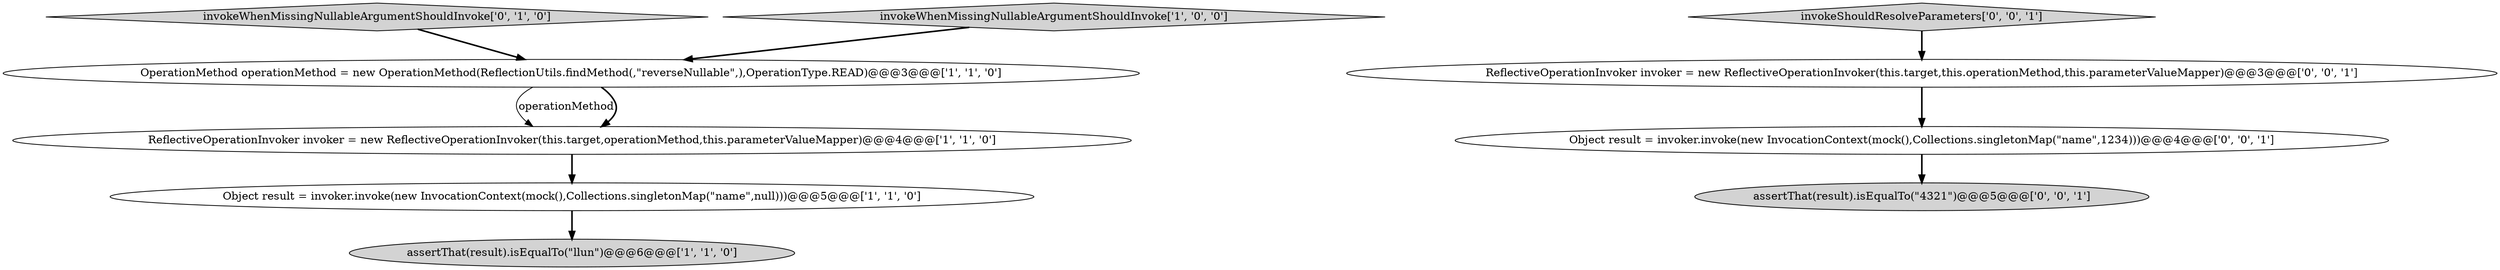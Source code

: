 digraph {
3 [style = filled, label = "Object result = invoker.invoke(new InvocationContext(mock(),Collections.singletonMap(\"name\",null)))@@@5@@@['1', '1', '0']", fillcolor = white, shape = ellipse image = "AAA0AAABBB1BBB"];
7 [style = filled, label = "invokeShouldResolveParameters['0', '0', '1']", fillcolor = lightgray, shape = diamond image = "AAA0AAABBB3BBB"];
5 [style = filled, label = "invokeWhenMissingNullableArgumentShouldInvoke['0', '1', '0']", fillcolor = lightgray, shape = diamond image = "AAA0AAABBB2BBB"];
9 [style = filled, label = "assertThat(result).isEqualTo(\"4321\")@@@5@@@['0', '0', '1']", fillcolor = lightgray, shape = ellipse image = "AAA0AAABBB3BBB"];
1 [style = filled, label = "ReflectiveOperationInvoker invoker = new ReflectiveOperationInvoker(this.target,operationMethod,this.parameterValueMapper)@@@4@@@['1', '1', '0']", fillcolor = white, shape = ellipse image = "AAA0AAABBB1BBB"];
0 [style = filled, label = "OperationMethod operationMethod = new OperationMethod(ReflectionUtils.findMethod(,\"reverseNullable\",),OperationType.READ)@@@3@@@['1', '1', '0']", fillcolor = white, shape = ellipse image = "AAA0AAABBB1BBB"];
6 [style = filled, label = "ReflectiveOperationInvoker invoker = new ReflectiveOperationInvoker(this.target,this.operationMethod,this.parameterValueMapper)@@@3@@@['0', '0', '1']", fillcolor = white, shape = ellipse image = "AAA0AAABBB3BBB"];
4 [style = filled, label = "invokeWhenMissingNullableArgumentShouldInvoke['1', '0', '0']", fillcolor = lightgray, shape = diamond image = "AAA0AAABBB1BBB"];
8 [style = filled, label = "Object result = invoker.invoke(new InvocationContext(mock(),Collections.singletonMap(\"name\",1234)))@@@4@@@['0', '0', '1']", fillcolor = white, shape = ellipse image = "AAA0AAABBB3BBB"];
2 [style = filled, label = "assertThat(result).isEqualTo(\"llun\")@@@6@@@['1', '1', '0']", fillcolor = lightgray, shape = ellipse image = "AAA0AAABBB1BBB"];
1->3 [style = bold, label=""];
0->1 [style = solid, label="operationMethod"];
7->6 [style = bold, label=""];
3->2 [style = bold, label=""];
5->0 [style = bold, label=""];
0->1 [style = bold, label=""];
6->8 [style = bold, label=""];
4->0 [style = bold, label=""];
8->9 [style = bold, label=""];
}
